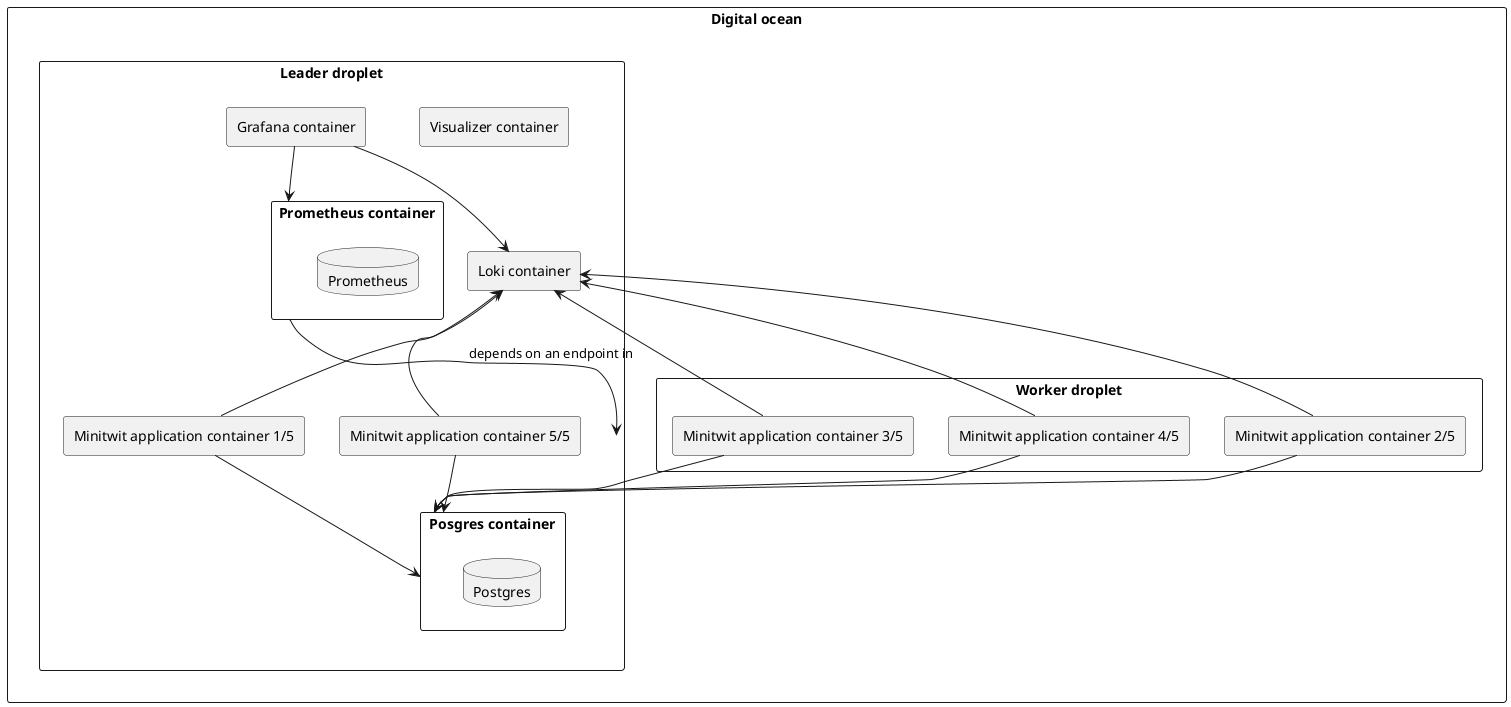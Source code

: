 @startuml

rectangle "Digital ocean" as do {
  rectangle "Leader droplet" as ld {
    rectangle "Posgres container" as pgc {
      database "Postgres" as pr
    }
    rectangle "Visualizer container" as vc
    rectangle "Prometheus container" as pc {
      database "Prometheus" as pr2
    }
    rectangle "Grafana container" as gc
    rectangle "Loki container" as lc
    rectangle "Minitwit application container 1/5" as ma1
    rectangle "Minitwit application container 5/5" as ma5
  }
  rectangle "Worker droplet" as wo {
    rectangle "Minitwit application container 2/5" as ma2
    rectangle "Minitwit application container 3/5" as ma3
    rectangle "Minitwit application container 4/5" as ma4
  }
}

ma1 --> pgc
ma2 --> pgc
ma3 --> pgc
ma4 --> pgc
ma5 --> pgc

gc --> pc
gc --> lc
lc <-- ma1
lc <-- ma2
lc <-- ma3
lc <-- ma4
lc <-- ma5
pc --> ld : depends on an endpoint in

@enduml
